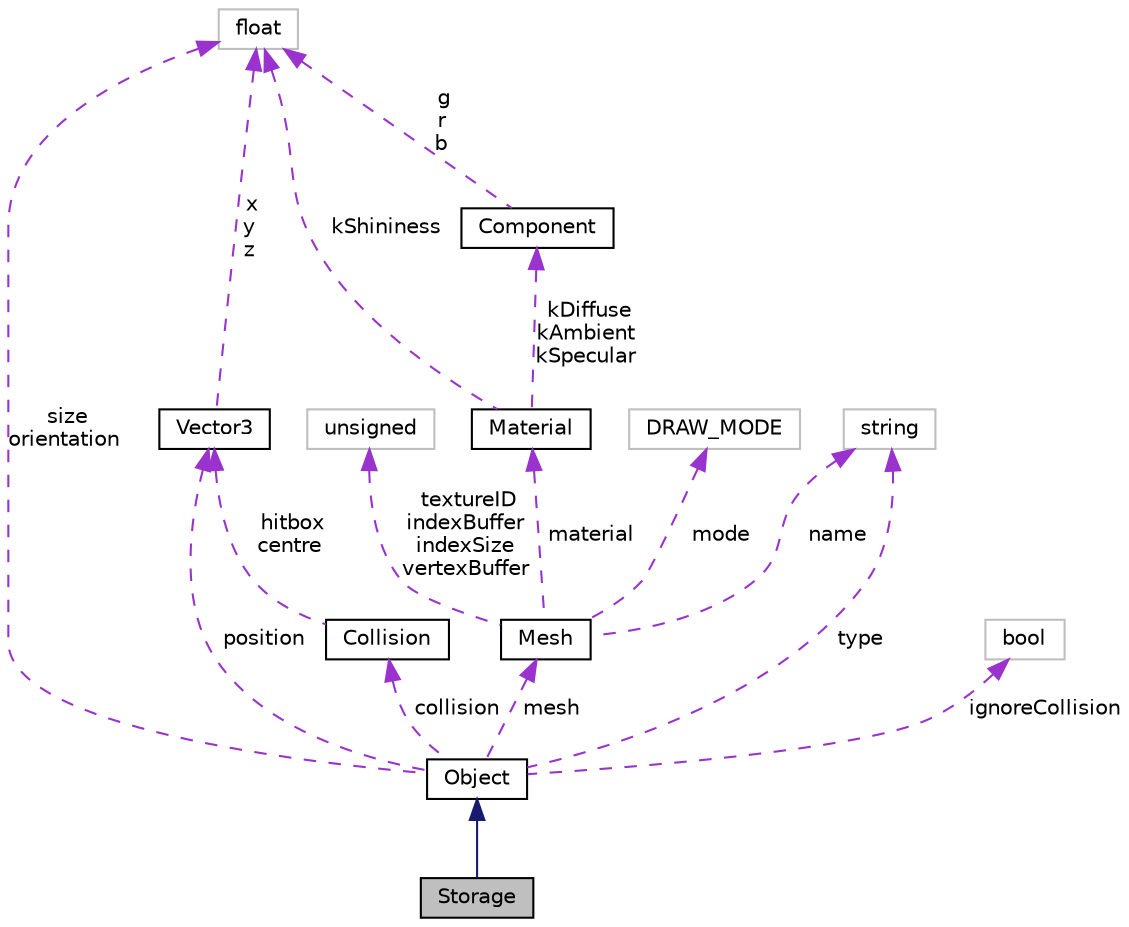 digraph "Storage"
{
  bgcolor="transparent";
  edge [fontname="Helvetica",fontsize="10",labelfontname="Helvetica",labelfontsize="10"];
  node [fontname="Helvetica",fontsize="10",shape=record];
  Node1 [label="Storage",height=0.2,width=0.4,color="black", fillcolor="grey75", style="filled", fontcolor="black"];
  Node2 -> Node1 [dir="back",color="midnightblue",fontsize="10",style="solid",fontname="Helvetica"];
  Node2 [label="Object",height=0.2,width=0.4,color="black",URL="$classObject.html",tooltip="This is the object class that takes in a lot of member variables depending on what is needed like if ..."];
  Node3 -> Node2 [dir="back",color="darkorchid3",fontsize="10",style="dashed",label=" collision" ,fontname="Helvetica"];
  Node3 [label="Collision",height=0.2,width=0.4,color="black",URL="$structCollision.html",tooltip="This is a struct that has the positions of the hitBox size and its centre. "];
  Node4 -> Node3 [dir="back",color="darkorchid3",fontsize="10",style="dashed",label=" hitbox\ncentre" ,fontname="Helvetica"];
  Node4 [label="Vector3",height=0.2,width=0.4,color="black",URL="$structVector3.html",tooltip="Defines a 3D vector and its methods. "];
  Node5 -> Node4 [dir="back",color="darkorchid3",fontsize="10",style="dashed",label=" x\ny\nz" ,fontname="Helvetica"];
  Node5 [label="float",height=0.2,width=0.4,color="grey75"];
  Node5 -> Node2 [dir="back",color="darkorchid3",fontsize="10",style="dashed",label=" size\norientation" ,fontname="Helvetica"];
  Node4 -> Node2 [dir="back",color="darkorchid3",fontsize="10",style="dashed",label=" position" ,fontname="Helvetica"];
  Node6 -> Node2 [dir="back",color="darkorchid3",fontsize="10",style="dashed",label=" ignoreCollision" ,fontname="Helvetica"];
  Node6 [label="bool",height=0.2,width=0.4,color="grey75"];
  Node7 -> Node2 [dir="back",color="darkorchid3",fontsize="10",style="dashed",label=" type" ,fontname="Helvetica"];
  Node7 [label="string",height=0.2,width=0.4,color="grey75"];
  Node8 -> Node2 [dir="back",color="darkorchid3",fontsize="10",style="dashed",label=" mesh" ,fontname="Helvetica"];
  Node8 [label="Mesh",height=0.2,width=0.4,color="black",URL="$classMesh.html",tooltip="To store VBO (vertex & color buffer) and IBO (index buffer) "];
  Node9 -> Node8 [dir="back",color="darkorchid3",fontsize="10",style="dashed",label=" material" ,fontname="Helvetica"];
  Node9 [label="Material",height=0.2,width=0.4,color="black",URL="$structMaterial.html"];
  Node5 -> Node9 [dir="back",color="darkorchid3",fontsize="10",style="dashed",label=" kShininess" ,fontname="Helvetica"];
  Node10 -> Node9 [dir="back",color="darkorchid3",fontsize="10",style="dashed",label=" kDiffuse\nkAmbient\nkSpecular" ,fontname="Helvetica"];
  Node10 [label="Component",height=0.2,width=0.4,color="black",URL="$structComponent.html"];
  Node5 -> Node10 [dir="back",color="darkorchid3",fontsize="10",style="dashed",label=" g\nr\nb" ,fontname="Helvetica"];
  Node11 -> Node8 [dir="back",color="darkorchid3",fontsize="10",style="dashed",label=" mode" ,fontname="Helvetica"];
  Node11 [label="DRAW_MODE",height=0.2,width=0.4,color="grey75"];
  Node7 -> Node8 [dir="back",color="darkorchid3",fontsize="10",style="dashed",label=" name" ,fontname="Helvetica"];
  Node12 -> Node8 [dir="back",color="darkorchid3",fontsize="10",style="dashed",label=" textureID\nindexBuffer\nindexSize\nvertexBuffer" ,fontname="Helvetica"];
  Node12 [label="unsigned",height=0.2,width=0.4,color="grey75"];
}

